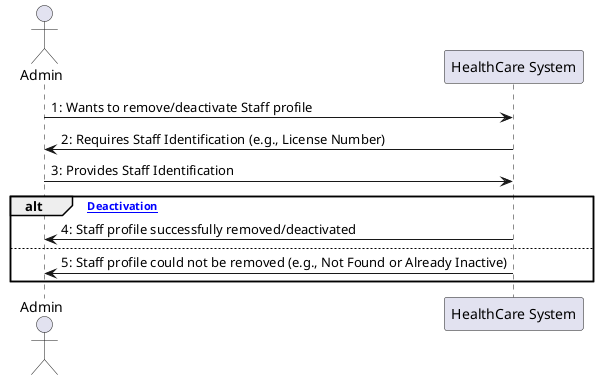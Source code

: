 @startuml RemoveStaff
actor Admin as A
participant "HealthCare System" as HCS

A -> HCS : 1: Wants to remove/deactivate Staff profile
HCS -> A : 2: Requires Staff Identification (e.g., License Number)
A -> HCS : 3: Provides Staff Identification

alt [Profile Deactivation]
    HCS -> A : 4: Staff profile successfully removed/deactivated
else
    HCS -> A : 5: Staff profile could not be removed (e.g., Not Found or Already Inactive)
end
@enduml
